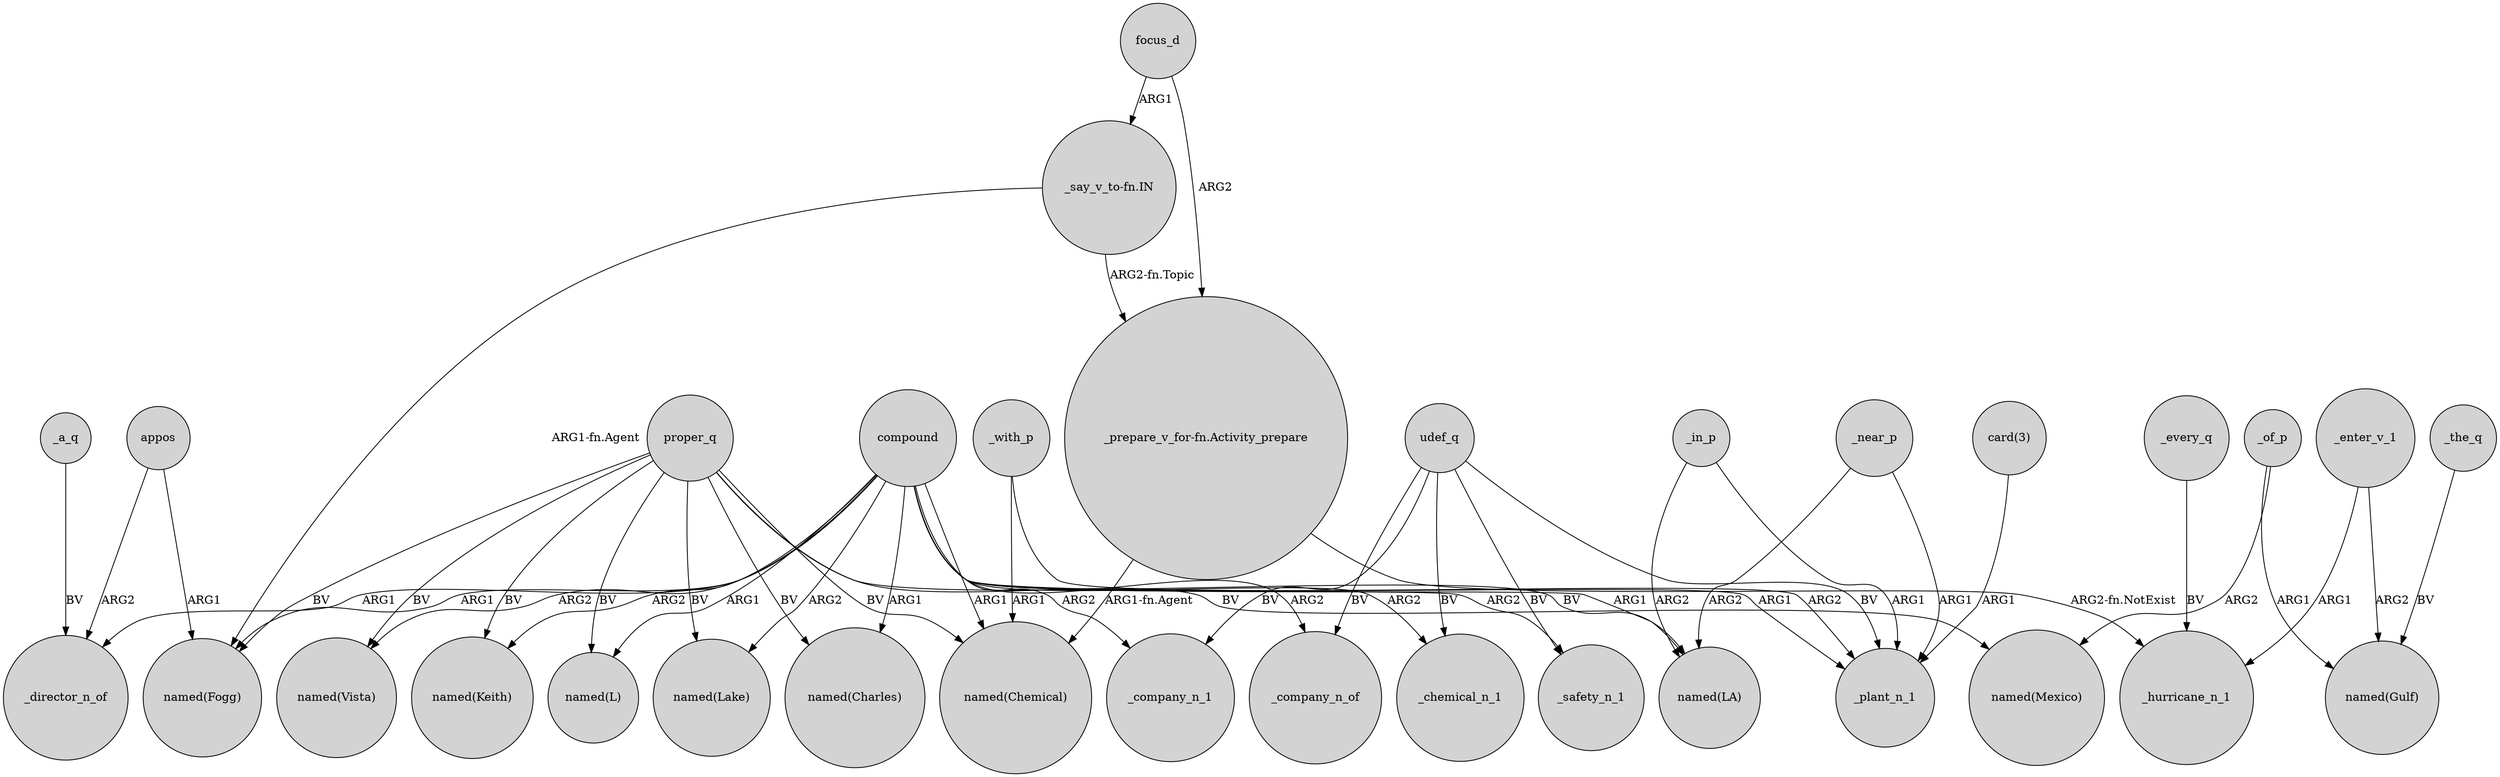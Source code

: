 digraph {
	node [shape=circle style=filled]
	"_say_v_to-fn.IN" -> "named(Fogg)" [label="ARG1-fn.Agent"]
	proper_q -> "named(L)" [label=BV]
	_in_p -> "named(LA)" [label=ARG2]
	proper_q -> "named(LA)" [label=BV]
	compound -> "named(Lake)" [label=ARG2]
	compound -> _company_n_1 [label=ARG2]
	compound -> "named(Charles)" [label=ARG1]
	"_say_v_to-fn.IN" -> "_prepare_v_for-fn.Activity_prepare" [label="ARG2-fn.Topic"]
	compound -> "named(Keith)" [label=ARG2]
	"_prepare_v_for-fn.Activity_prepare" -> _hurricane_n_1 [label="ARG2-fn.NotExist"]
	_enter_v_1 -> "named(Gulf)" [label=ARG2]
	_near_p -> "named(LA)" [label=ARG2]
	compound -> "named(Chemical)" [label=ARG1]
	_every_q -> _hurricane_n_1 [label=BV]
	proper_q -> "named(Lake)" [label=BV]
	compound -> "named(L)" [label=ARG1]
	compound -> _company_n_of [label=ARG2]
	compound -> _plant_n_1 [label=ARG1]
	_the_q -> "named(Gulf)" [label=BV]
	proper_q -> "named(Fogg)" [label=BV]
	"_prepare_v_for-fn.Activity_prepare" -> "named(Chemical)" [label="ARG1-fn.Agent"]
	focus_d -> "_say_v_to-fn.IN" [label=ARG1]
	compound -> _chemical_n_1 [label=ARG2]
	appos -> "named(Fogg)" [label=ARG1]
	focus_d -> "_prepare_v_for-fn.Activity_prepare" [label=ARG2]
	"card(3)" -> _plant_n_1 [label=ARG1]
	proper_q -> "named(Mexico)" [label=BV]
	_in_p -> _plant_n_1 [label=ARG1]
	compound -> _safety_n_1 [label=ARG2]
	_of_p -> "named(Mexico)" [label=ARG2]
	proper_q -> "named(Chemical)" [label=BV]
	_a_q -> _director_n_of [label=BV]
	compound -> "named(Vista)" [label=ARG2]
	proper_q -> "named(Vista)" [label=BV]
	udef_q -> _plant_n_1 [label=BV]
	compound -> "named(Fogg)" [label=ARG1]
	udef_q -> _safety_n_1 [label=BV]
	proper_q -> "named(Charles)" [label=BV]
	proper_q -> "named(Keith)" [label=BV]
	_near_p -> _plant_n_1 [label=ARG1]
	_of_p -> "named(Gulf)" [label=ARG1]
	compound -> "named(LA)" [label=ARG1]
	_with_p -> "named(Chemical)" [label=ARG1]
	_enter_v_1 -> _hurricane_n_1 [label=ARG1]
	compound -> _director_n_of [label=ARG1]
	udef_q -> _company_n_of [label=BV]
	appos -> _director_n_of [label=ARG2]
	udef_q -> _chemical_n_1 [label=BV]
	udef_q -> _company_n_1 [label=BV]
	_with_p -> _plant_n_1 [label=ARG2]
}
